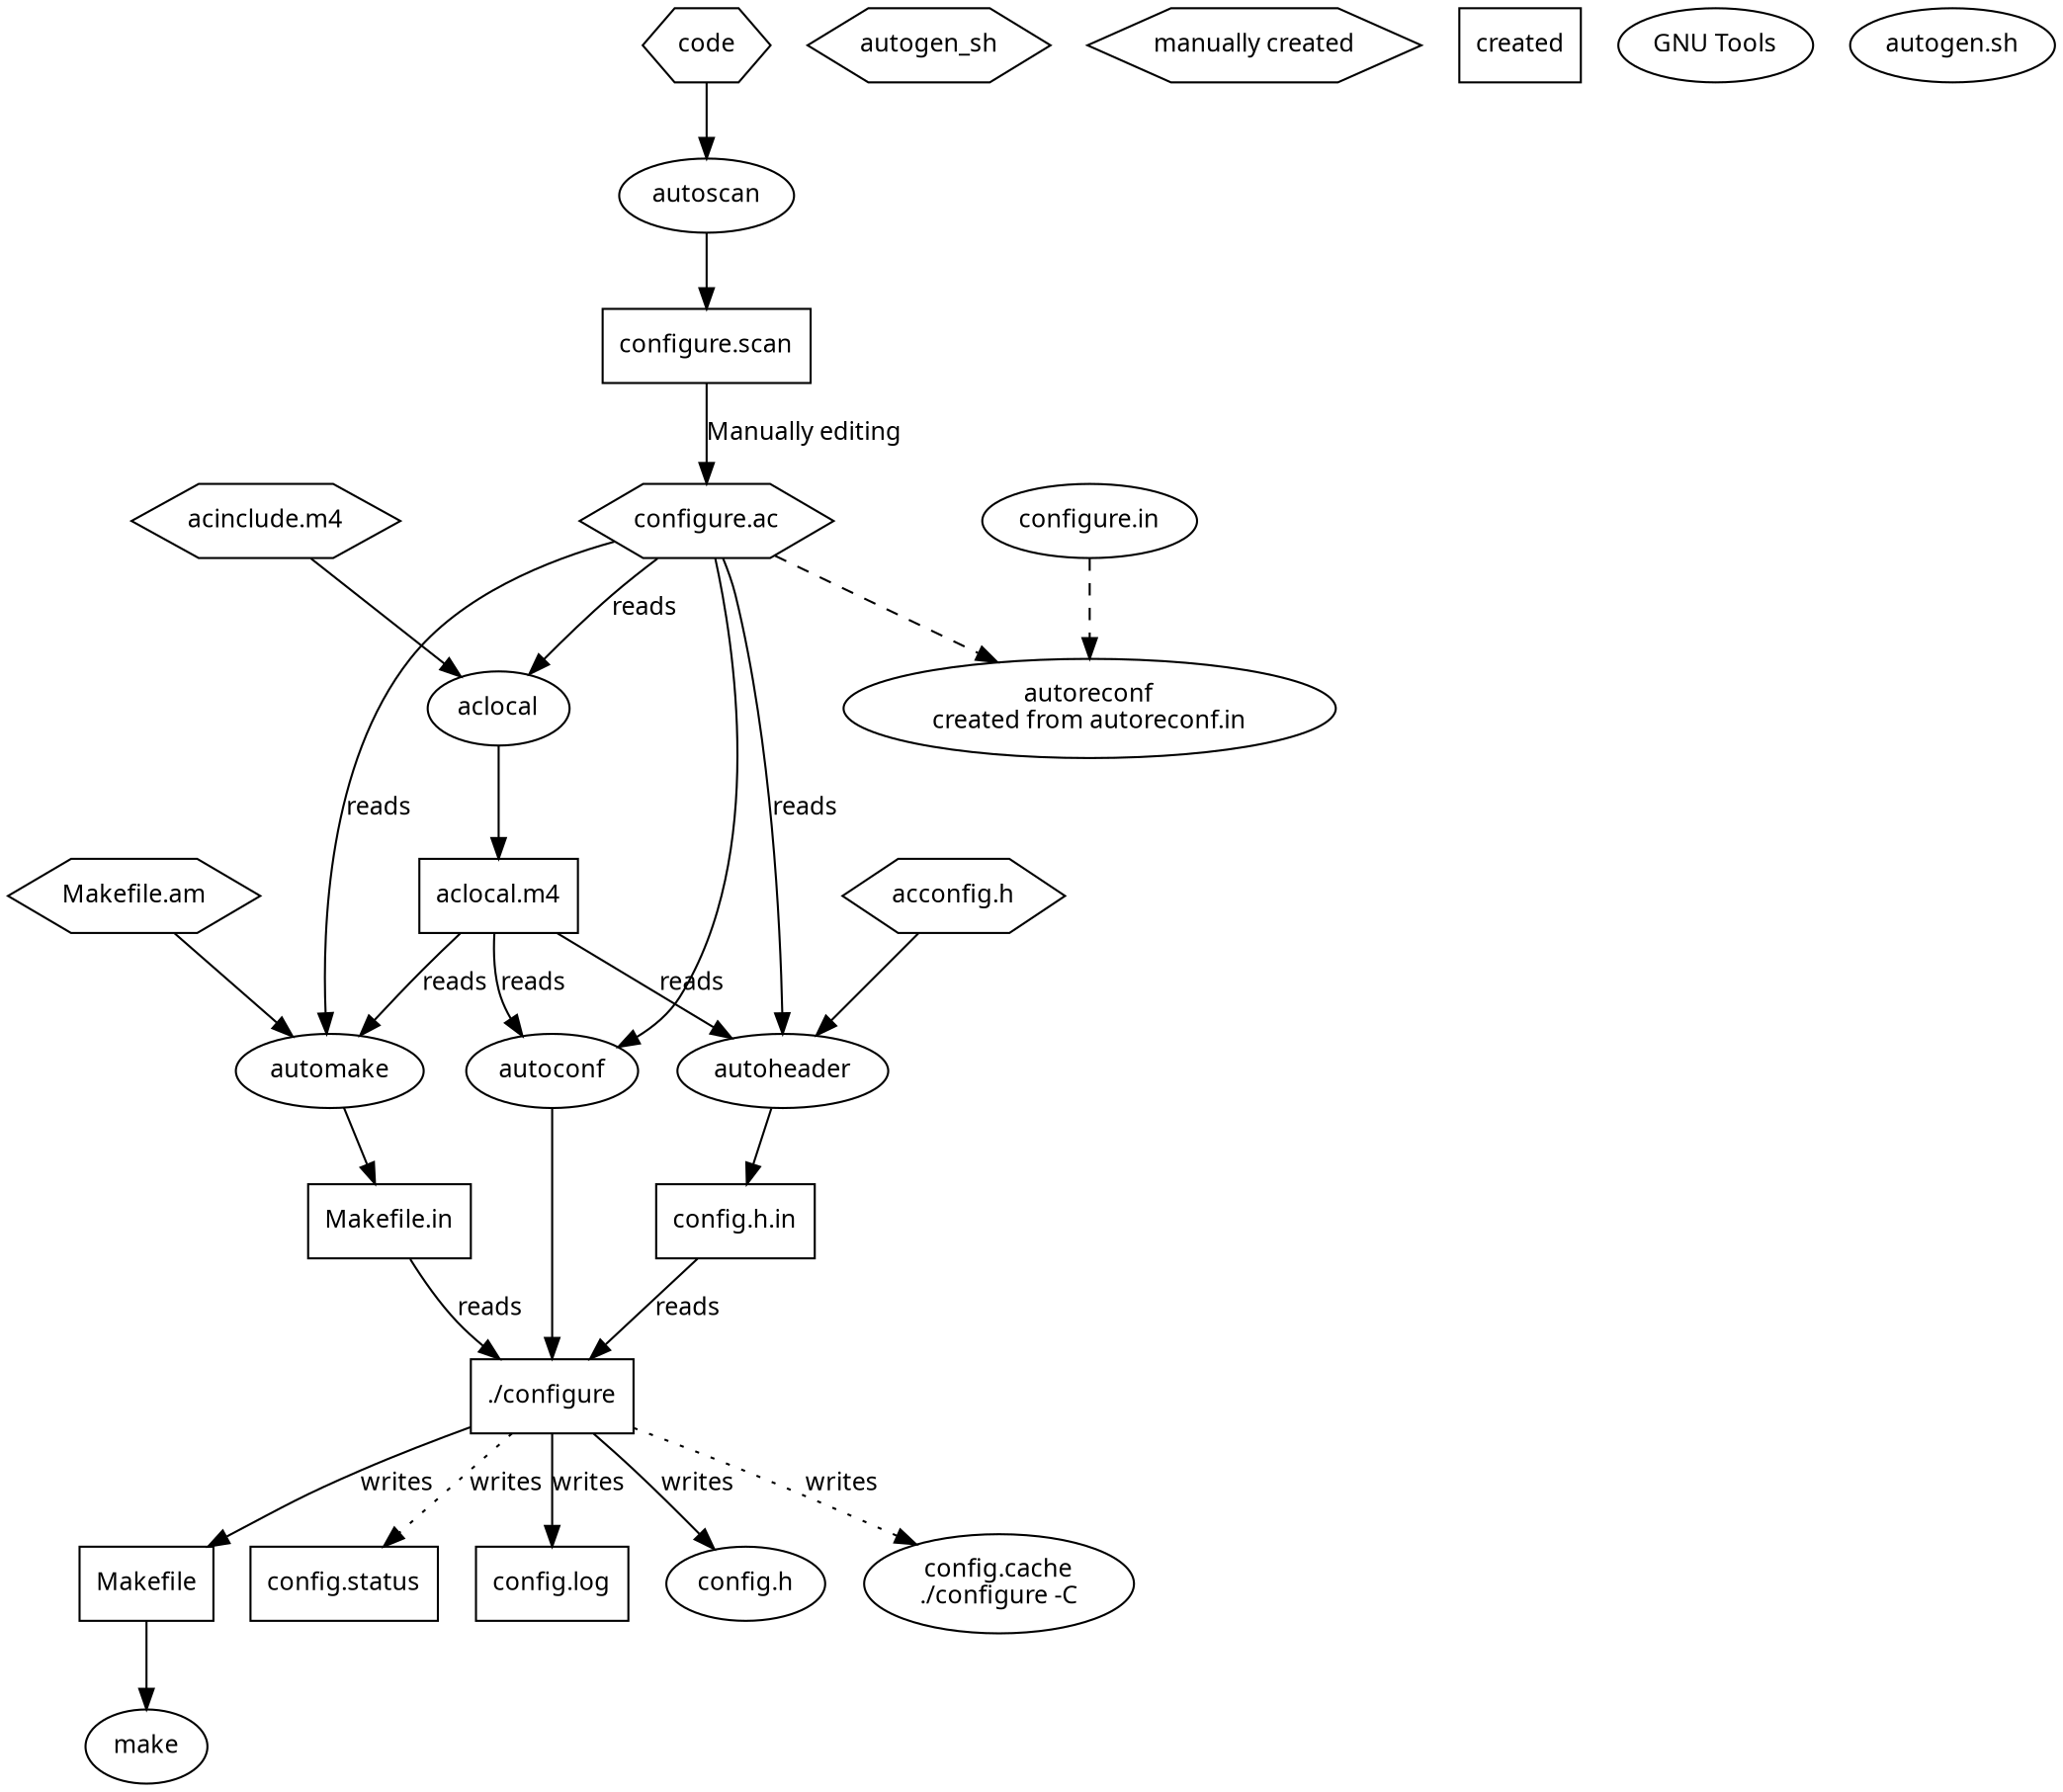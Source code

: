 //
//  http://www.adp-gmbh.ch/misc/tools/configure/files_used.html
//

digraph map {

  node [shape=hexagon     fontsize=12 fontname=verdana]; configure_ac Makefile_am acconfig_h code acinclude_m4 autogen_sh  man_created;   
  node [shape=box         fontsize=12 fontname=verdana]; aclocal_m4 configure config_h_in Makefile_in Makefile
                                                         config_status config_log configure_scan  created; 

  node [shape=ellipse fontsize=12 fontname=verdana]; aclocal autoheader autoconf autoreconf automake autoscan  gnu_tools;      

  autoen_sh      [label="autogen.sh"                            ];
  configure_in   [label="configure.in"                          ];
  configure_ac   [label="configure.ac"                          ];
  Makefile_am    [label="Makefile.am"                           ];
  configure      [label="./configure"                           ];
  aclocal        [label="aclocal"                               ];
  autoheader     [label="autoheader"                            ];
  autoconf       [label="autoconf"                              ];
  autoreconf     [label="autoreconf\ncreated from autoreconf.in"];
  autoscan       [label="autoscan"                              ];
  config_h_in    [label="config.h.in"                           ];
  aclocal_m4     [label="aclocal.m4"                            ];
  config_h       [label="config.h"                              ];
  Makefile_in    [label="Makefile.in"                           ];
  gnu_tools      [label="GNU Tools"                             ];
  created        [label="created"                               ];
  man_created    [label="manually created"                      ];
  acconfig_h     [label="acconfig.h"                            ];
  acinclude_m4   [label="acinclude.m4"                          ];
  config_status  [label="config.status"                         ];
  config_cache   [label="config.cache\n./configure -C"          ]; // created with ./configure -C
  config_log     [label="config.log"                            ];
  configure_scan [label="configure.scan"                        ];
  code           [label="code"                                  ];


  // Apparently, autoreconf needs either configure.in or configure.ac as input
  configure_in   -> autoreconf [style=dashed];
  configure_ac   -> autoreconf [style=dashed];

  code           -> autoscan;

  configure_ac   -> autoconf;
  autoconf       -> configure;

  autoscan       -> configure_scan;
  configure_scan -> configure_ac    [label="Manually editing" fontname=verdana fontsize=12];

  configure_ac   -> aclocal         [label=reads  fontname=verdana fontsize=12];
  acinclude_m4   -> aclocal;
  aclocal        -> aclocal_m4;
  aclocal_m4     -> autoconf        [label=reads  fontname=verdana fontsize=12];
  aclocal_m4     -> autoheader      [label=reads  fontname=verdana fontsize=12]; /*see http://www.lrde.epita.fr/~adl/dl/autotools.pdf*/
  aclocal_m4     -> automake        [label=reads  fontname=verdana fontsize=12]; /*see http://www.lrde.epita.fr/~adl/dl/autotools.pdf*/

  acconfig_h     -> autoheader;
  configure_ac   -> autoheader      [label=reads  fontname=verdana fontsize=12];
  autoheader     -> config_h_in;

  Makefile_am    -> automake;
  automake       -> Makefile_in;

  configure_ac   -> automake        [label=reads  fontname=verdana fontsize=12]; /*see http://www.lrde.epita.fr/~adl/dl/autotools.pdf*/
  config_h_in    -> configure       [label=reads  fontname=verdana fontsize=12];
  Makefile_in    -> configure       [label=reads  fontname=verdana fontsize=12];
  configure      -> config_h        [label=writes fontname=verdana fontsize=12];
  configure      -> Makefile        [label=writes fontname=verdana fontsize=12];
  configure      -> config_status   [label=writes fontname=verdana fontsize=12 style=dotted];
  configure      -> config_cache    [label=writes fontname=verdana fontsize=12 style=dotted];
  configure      -> config_log      [label=writes fontname=verdana fontsize=12];

  Makefile       -> make;
}
